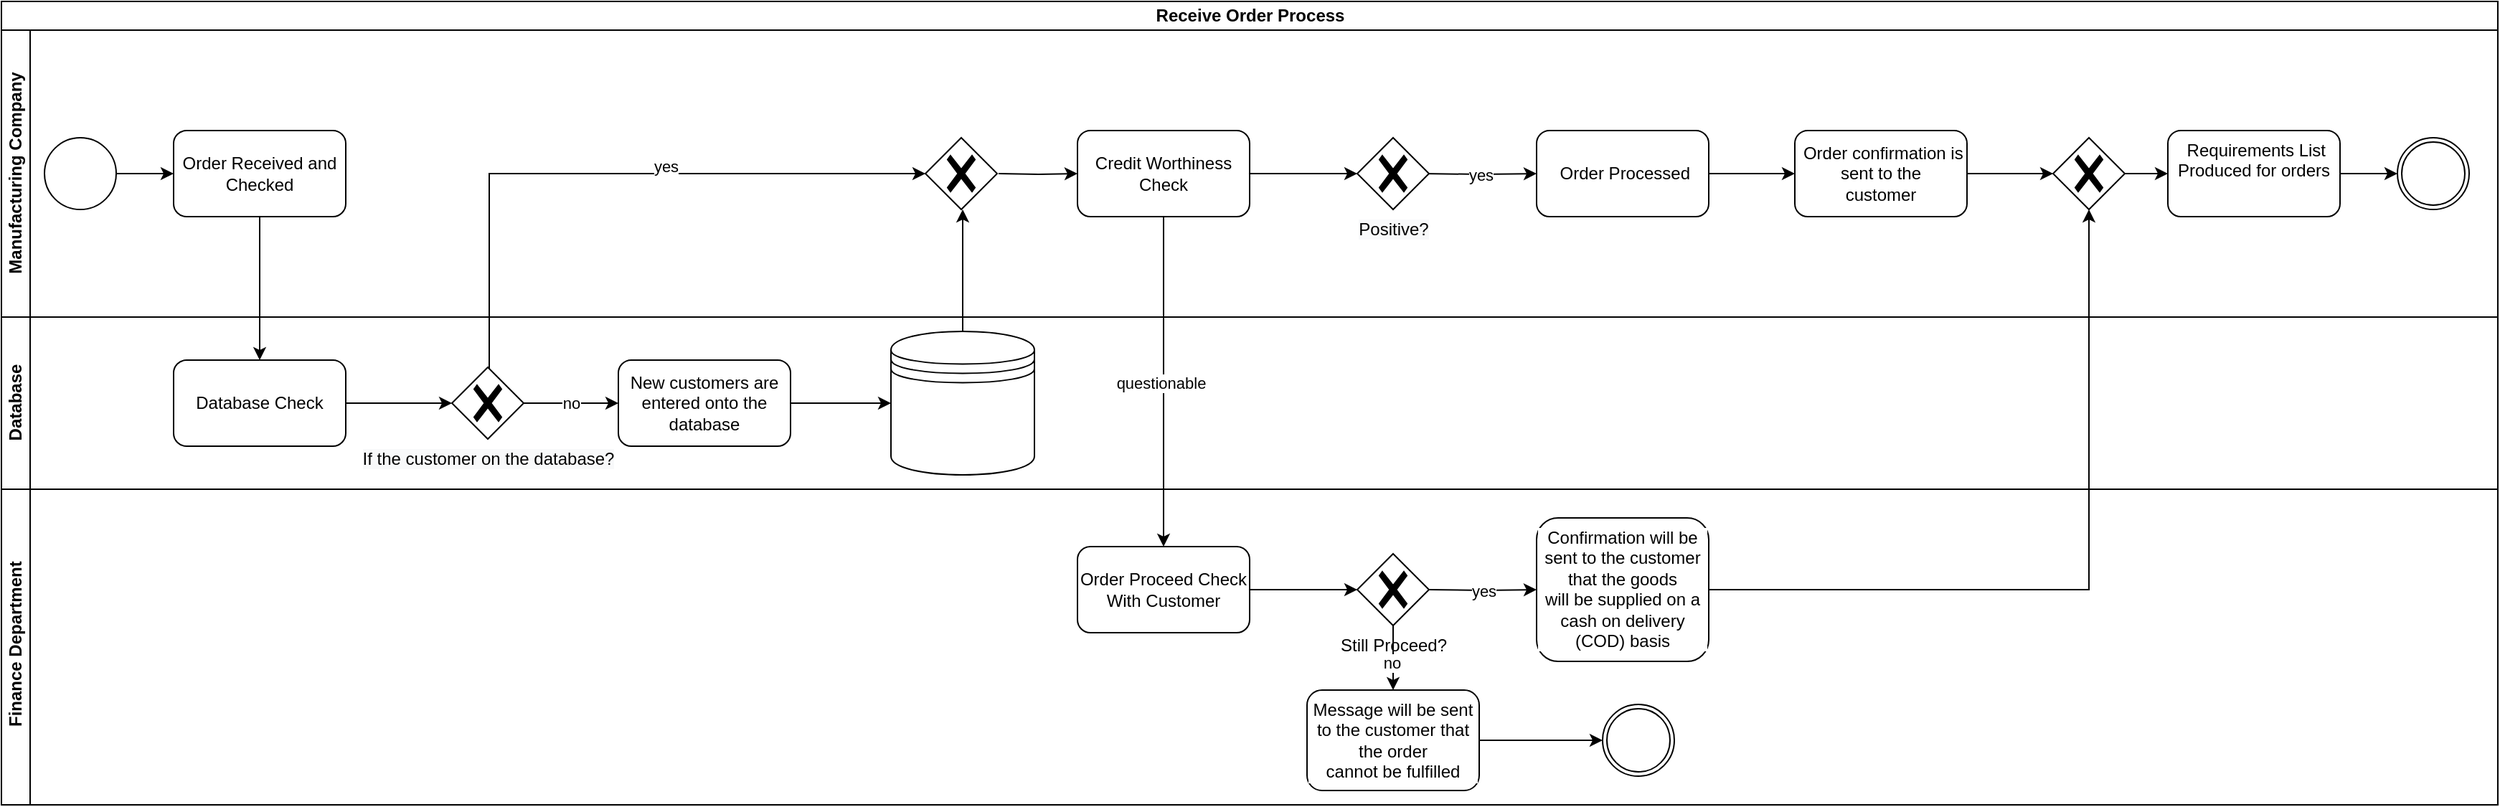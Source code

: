 <mxfile version="20.5.1" type="github">
  <diagram id="prtHgNgQTEPvFCAcTncT" name="Page-1">
    <mxGraphModel dx="1166" dy="972" grid="1" gridSize="10" guides="1" tooltips="1" connect="1" arrows="1" fold="1" page="1" pageScale="1" pageWidth="827" pageHeight="1169" math="0" shadow="0">
      <root>
        <mxCell id="0" />
        <mxCell id="1" parent="0" />
        <mxCell id="EivGUYjmkYhkAb4sKnTX-15" value="&lt;span style=&quot;background-color: rgb(255, 255, 255);&quot;&gt;Receive Order Process&lt;/span&gt;" style="swimlane;html=1;childLayout=stackLayout;resizeParent=1;resizeParentMax=0;horizontal=1;startSize=20;horizontalStack=0;" vertex="1" parent="1">
          <mxGeometry x="100" y="320" width="1740" height="560" as="geometry" />
        </mxCell>
        <mxCell id="EivGUYjmkYhkAb4sKnTX-2" style="edgeStyle=orthogonalEdgeStyle;rounded=0;orthogonalLoop=1;jettySize=auto;html=1;" edge="1" parent="EivGUYjmkYhkAb4sKnTX-15" source="rM8yhRp2Du8uCQyztUbN-6" target="EivGUYjmkYhkAb4sKnTX-1">
          <mxGeometry relative="1" as="geometry" />
        </mxCell>
        <mxCell id="EivGUYjmkYhkAb4sKnTX-25" style="edgeStyle=orthogonalEdgeStyle;rounded=0;orthogonalLoop=1;jettySize=auto;html=1;" edge="1" parent="EivGUYjmkYhkAb4sKnTX-15" source="EivGUYjmkYhkAb4sKnTX-67" target="EivGUYjmkYhkAb4sKnTX-53">
          <mxGeometry relative="1" as="geometry">
            <mxPoint x="330" y="240" as="sourcePoint" />
            <mxPoint x="645.0" y="120.0" as="targetPoint" />
            <Array as="points">
              <mxPoint x="340" y="120" />
            </Array>
          </mxGeometry>
        </mxCell>
        <mxCell id="EivGUYjmkYhkAb4sKnTX-30" value="yes" style="edgeLabel;html=1;align=center;verticalAlign=middle;resizable=0;points=[];" vertex="1" connectable="0" parent="EivGUYjmkYhkAb4sKnTX-25">
          <mxGeometry x="0.175" y="5" relative="1" as="geometry">
            <mxPoint as="offset" />
          </mxGeometry>
        </mxCell>
        <mxCell id="EivGUYjmkYhkAb4sKnTX-17" value="Manufacturing Company" style="swimlane;html=1;startSize=20;horizontal=0;" vertex="1" parent="EivGUYjmkYhkAb4sKnTX-15">
          <mxGeometry y="20" width="1740" height="200" as="geometry" />
        </mxCell>
        <mxCell id="rM8yhRp2Du8uCQyztUbN-6" value="Order Received and Checked" style="rounded=1;whiteSpace=wrap;html=1;" parent="EivGUYjmkYhkAb4sKnTX-17" vertex="1">
          <mxGeometry x="120" y="70" width="120" height="60" as="geometry" />
        </mxCell>
        <mxCell id="EivGUYjmkYhkAb4sKnTX-33" value="yes" style="edgeStyle=orthogonalEdgeStyle;rounded=0;orthogonalLoop=1;jettySize=auto;html=1;" edge="1" parent="EivGUYjmkYhkAb4sKnTX-17" target="EivGUYjmkYhkAb4sKnTX-32">
          <mxGeometry relative="1" as="geometry">
            <mxPoint x="990" y="100" as="sourcePoint" />
          </mxGeometry>
        </mxCell>
        <mxCell id="EivGUYjmkYhkAb4sKnTX-26" style="edgeStyle=orthogonalEdgeStyle;rounded=0;orthogonalLoop=1;jettySize=auto;html=1;" edge="1" parent="EivGUYjmkYhkAb4sKnTX-17" source="EivGUYjmkYhkAb4sKnTX-23" target="EivGUYjmkYhkAb4sKnTX-65">
          <mxGeometry relative="1" as="geometry">
            <mxPoint x="930" y="100" as="targetPoint" />
          </mxGeometry>
        </mxCell>
        <mxCell id="EivGUYjmkYhkAb4sKnTX-23" value="Credit Worthiness Check" style="rounded=1;whiteSpace=wrap;html=1;" vertex="1" parent="EivGUYjmkYhkAb4sKnTX-17">
          <mxGeometry x="750" y="70" width="120" height="60" as="geometry" />
        </mxCell>
        <mxCell id="EivGUYjmkYhkAb4sKnTX-29" style="edgeStyle=orthogonalEdgeStyle;rounded=0;orthogonalLoop=1;jettySize=auto;html=1;" edge="1" parent="EivGUYjmkYhkAb4sKnTX-17" target="EivGUYjmkYhkAb4sKnTX-23">
          <mxGeometry relative="1" as="geometry">
            <mxPoint x="695" y="100" as="sourcePoint" />
          </mxGeometry>
        </mxCell>
        <mxCell id="EivGUYjmkYhkAb4sKnTX-31" style="edgeStyle=orthogonalEdgeStyle;rounded=0;orthogonalLoop=1;jettySize=auto;html=1;" edge="1" parent="EivGUYjmkYhkAb4sKnTX-17" source="EivGUYjmkYhkAb4sKnTX-81" target="rM8yhRp2Du8uCQyztUbN-6">
          <mxGeometry relative="1" as="geometry">
            <mxPoint x="80" y="100" as="sourcePoint" />
          </mxGeometry>
        </mxCell>
        <mxCell id="EivGUYjmkYhkAb4sKnTX-32" value="&amp;nbsp;Order Processed" style="rounded=1;whiteSpace=wrap;html=1;" vertex="1" parent="EivGUYjmkYhkAb4sKnTX-17">
          <mxGeometry x="1070" y="70" width="120" height="60" as="geometry" />
        </mxCell>
        <mxCell id="EivGUYjmkYhkAb4sKnTX-76" style="edgeStyle=orthogonalEdgeStyle;rounded=0;orthogonalLoop=1;jettySize=auto;html=1;" edge="1" parent="EivGUYjmkYhkAb4sKnTX-17" source="EivGUYjmkYhkAb4sKnTX-34" target="EivGUYjmkYhkAb4sKnTX-75">
          <mxGeometry relative="1" as="geometry" />
        </mxCell>
        <mxCell id="EivGUYjmkYhkAb4sKnTX-34" value="&amp;nbsp;Order confirmation is sent to the &lt;br/&gt;customer" style="whiteSpace=wrap;html=1;rounded=1;" vertex="1" parent="EivGUYjmkYhkAb4sKnTX-17">
          <mxGeometry x="1250" y="70" width="120" height="60" as="geometry" />
        </mxCell>
        <mxCell id="EivGUYjmkYhkAb4sKnTX-35" value="" style="edgeStyle=orthogonalEdgeStyle;rounded=0;orthogonalLoop=1;jettySize=auto;html=1;" edge="1" parent="EivGUYjmkYhkAb4sKnTX-17" source="EivGUYjmkYhkAb4sKnTX-32" target="EivGUYjmkYhkAb4sKnTX-34">
          <mxGeometry relative="1" as="geometry" />
        </mxCell>
        <mxCell id="EivGUYjmkYhkAb4sKnTX-53" value="" style="points=[[0.25,0.25,0],[0.5,0,0],[0.75,0.25,0],[1,0.5,0],[0.75,0.75,0],[0.5,1,0],[0.25,0.75,0],[0,0.5,0]];shape=mxgraph.bpmn.gateway2;html=1;verticalLabelPosition=bottom;labelBackgroundColor=#ffffff;verticalAlign=top;align=center;perimeter=rhombusPerimeter;outlineConnect=0;outline=none;symbol=none;gwType=exclusive;" vertex="1" parent="EivGUYjmkYhkAb4sKnTX-17">
          <mxGeometry x="644" y="75" width="50" height="50" as="geometry" />
        </mxCell>
        <mxCell id="EivGUYjmkYhkAb4sKnTX-65" value="&lt;span style=&quot;background-color: rgb(248, 249, 250);&quot;&gt;Positive?&lt;/span&gt;" style="points=[[0.25,0.25,0],[0.5,0,0],[0.75,0.25,0],[1,0.5,0],[0.75,0.75,0],[0.5,1,0],[0.25,0.75,0],[0,0.5,0]];shape=mxgraph.bpmn.gateway2;html=1;verticalLabelPosition=bottom;labelBackgroundColor=#ffffff;verticalAlign=top;align=center;perimeter=rhombusPerimeter;outlineConnect=0;outline=none;symbol=none;gwType=exclusive;" vertex="1" parent="EivGUYjmkYhkAb4sKnTX-17">
          <mxGeometry x="945" y="75" width="50" height="50" as="geometry" />
        </mxCell>
        <mxCell id="EivGUYjmkYhkAb4sKnTX-78" style="edgeStyle=orthogonalEdgeStyle;rounded=0;orthogonalLoop=1;jettySize=auto;html=1;" edge="1" parent="EivGUYjmkYhkAb4sKnTX-17" source="EivGUYjmkYhkAb4sKnTX-75" target="EivGUYjmkYhkAb4sKnTX-77">
          <mxGeometry relative="1" as="geometry" />
        </mxCell>
        <mxCell id="EivGUYjmkYhkAb4sKnTX-75" value="" style="points=[[0.25,0.25,0],[0.5,0,0],[0.75,0.25,0],[1,0.5,0],[0.75,0.75,0],[0.5,1,0],[0.25,0.75,0],[0,0.5,0]];shape=mxgraph.bpmn.gateway2;html=1;verticalLabelPosition=bottom;labelBackgroundColor=#ffffff;verticalAlign=top;align=center;perimeter=rhombusPerimeter;outlineConnect=0;outline=none;symbol=none;gwType=exclusive;" vertex="1" parent="EivGUYjmkYhkAb4sKnTX-17">
          <mxGeometry x="1430" y="75" width="50" height="50" as="geometry" />
        </mxCell>
        <mxCell id="EivGUYjmkYhkAb4sKnTX-80" style="edgeStyle=orthogonalEdgeStyle;rounded=0;orthogonalLoop=1;jettySize=auto;html=1;" edge="1" parent="EivGUYjmkYhkAb4sKnTX-17" source="EivGUYjmkYhkAb4sKnTX-77" target="EivGUYjmkYhkAb4sKnTX-79">
          <mxGeometry relative="1" as="geometry" />
        </mxCell>
        <mxCell id="EivGUYjmkYhkAb4sKnTX-77" value="&amp;nbsp;Requirements List Produced for orders" style="rounded=1;whiteSpace=wrap;html=1;verticalAlign=top;labelBackgroundColor=#ffffff;" vertex="1" parent="EivGUYjmkYhkAb4sKnTX-17">
          <mxGeometry x="1510" y="70" width="120" height="60" as="geometry" />
        </mxCell>
        <mxCell id="EivGUYjmkYhkAb4sKnTX-79" value="" style="points=[[0.145,0.145,0],[0.5,0,0],[0.855,0.145,0],[1,0.5,0],[0.855,0.855,0],[0.5,1,0],[0.145,0.855,0],[0,0.5,0]];shape=mxgraph.bpmn.event;html=1;verticalLabelPosition=bottom;labelBackgroundColor=#ffffff;verticalAlign=top;align=center;perimeter=ellipsePerimeter;outlineConnect=0;aspect=fixed;outline=throwing;symbol=general;" vertex="1" parent="EivGUYjmkYhkAb4sKnTX-17">
          <mxGeometry x="1670" y="75" width="50" height="50" as="geometry" />
        </mxCell>
        <mxCell id="EivGUYjmkYhkAb4sKnTX-81" value="" style="points=[[0.145,0.145,0],[0.5,0,0],[0.855,0.145,0],[1,0.5,0],[0.855,0.855,0],[0.5,1,0],[0.145,0.855,0],[0,0.5,0]];shape=mxgraph.bpmn.event;html=1;verticalLabelPosition=bottom;labelBackgroundColor=#ffffff;verticalAlign=top;align=center;perimeter=ellipsePerimeter;outlineConnect=0;aspect=fixed;outline=standard;symbol=general;" vertex="1" parent="EivGUYjmkYhkAb4sKnTX-17">
          <mxGeometry x="30" y="75" width="50" height="50" as="geometry" />
        </mxCell>
        <mxCell id="EivGUYjmkYhkAb4sKnTX-18" value="Database" style="swimlane;html=1;startSize=20;horizontal=0;" vertex="1" parent="EivGUYjmkYhkAb4sKnTX-15">
          <mxGeometry y="220" width="1740" height="120" as="geometry" />
        </mxCell>
        <mxCell id="EivGUYjmkYhkAb4sKnTX-1" value="Database Check" style="rounded=1;whiteSpace=wrap;html=1;" vertex="1" parent="EivGUYjmkYhkAb4sKnTX-18">
          <mxGeometry x="120" y="30" width="120" height="60" as="geometry" />
        </mxCell>
        <mxCell id="EivGUYjmkYhkAb4sKnTX-21" value="no" style="edgeStyle=orthogonalEdgeStyle;rounded=0;orthogonalLoop=1;jettySize=auto;html=1;" edge="1" parent="EivGUYjmkYhkAb4sKnTX-18" source="EivGUYjmkYhkAb4sKnTX-67" target="EivGUYjmkYhkAb4sKnTX-20">
          <mxGeometry relative="1" as="geometry">
            <mxPoint x="370" y="60" as="sourcePoint" />
          </mxGeometry>
        </mxCell>
        <mxCell id="EivGUYjmkYhkAb4sKnTX-3" style="edgeStyle=orthogonalEdgeStyle;rounded=0;orthogonalLoop=1;jettySize=auto;html=1;" edge="1" parent="EivGUYjmkYhkAb4sKnTX-18" source="EivGUYjmkYhkAb4sKnTX-1" target="EivGUYjmkYhkAb4sKnTX-67">
          <mxGeometry relative="1" as="geometry">
            <mxPoint x="290" y="60" as="targetPoint" />
          </mxGeometry>
        </mxCell>
        <mxCell id="EivGUYjmkYhkAb4sKnTX-22" style="edgeStyle=orthogonalEdgeStyle;rounded=0;orthogonalLoop=1;jettySize=auto;html=1;" edge="1" parent="EivGUYjmkYhkAb4sKnTX-18" source="EivGUYjmkYhkAb4sKnTX-20" target="EivGUYjmkYhkAb4sKnTX-4">
          <mxGeometry relative="1" as="geometry" />
        </mxCell>
        <mxCell id="EivGUYjmkYhkAb4sKnTX-20" value="New customers are entered onto the database" style="rounded=1;whiteSpace=wrap;html=1;" vertex="1" parent="EivGUYjmkYhkAb4sKnTX-18">
          <mxGeometry x="430" y="30" width="120" height="60" as="geometry" />
        </mxCell>
        <mxCell id="EivGUYjmkYhkAb4sKnTX-4" value="" style="shape=datastore;whiteSpace=wrap;html=1;labelPosition=center;verticalLabelPosition=bottom;align=center;verticalAlign=top;" vertex="1" parent="EivGUYjmkYhkAb4sKnTX-18">
          <mxGeometry x="620" y="10" width="100" height="100" as="geometry" />
        </mxCell>
        <mxCell id="EivGUYjmkYhkAb4sKnTX-67" value="&lt;span style=&quot;background-color: rgb(248, 249, 250);&quot;&gt;If the customer on the database?&lt;/span&gt;" style="points=[[0.25,0.25,0],[0.5,0,0],[0.75,0.25,0],[1,0.5,0],[0.75,0.75,0],[0.5,1,0],[0.25,0.75,0],[0,0.5,0]];shape=mxgraph.bpmn.gateway2;html=1;verticalLabelPosition=bottom;labelBackgroundColor=#ffffff;verticalAlign=top;align=center;perimeter=rhombusPerimeter;outlineConnect=0;outline=none;symbol=none;gwType=exclusive;" vertex="1" parent="EivGUYjmkYhkAb4sKnTX-18">
          <mxGeometry x="314" y="35" width="50" height="50" as="geometry" />
        </mxCell>
        <mxCell id="EivGUYjmkYhkAb4sKnTX-28" style="edgeStyle=orthogonalEdgeStyle;rounded=0;orthogonalLoop=1;jettySize=auto;html=1;" edge="1" parent="EivGUYjmkYhkAb4sKnTX-15" source="EivGUYjmkYhkAb4sKnTX-4">
          <mxGeometry relative="1" as="geometry">
            <mxPoint x="670" y="145" as="targetPoint" />
          </mxGeometry>
        </mxCell>
        <mxCell id="EivGUYjmkYhkAb4sKnTX-16" value="&amp;nbsp;Finance Department" style="swimlane;html=1;startSize=20;horizontal=0;" vertex="1" parent="EivGUYjmkYhkAb4sKnTX-15">
          <mxGeometry y="340" width="1740" height="220" as="geometry" />
        </mxCell>
        <mxCell id="EivGUYjmkYhkAb4sKnTX-58" style="edgeStyle=orthogonalEdgeStyle;rounded=0;orthogonalLoop=1;jettySize=auto;html=1;" edge="1" parent="EivGUYjmkYhkAb4sKnTX-16" source="EivGUYjmkYhkAb4sKnTX-43" target="EivGUYjmkYhkAb4sKnTX-66">
          <mxGeometry relative="1" as="geometry">
            <mxPoint x="945" y="70" as="targetPoint" />
          </mxGeometry>
        </mxCell>
        <mxCell id="EivGUYjmkYhkAb4sKnTX-43" value="Order Proceed Check With Customer" style="whiteSpace=wrap;html=1;rounded=1;" vertex="1" parent="EivGUYjmkYhkAb4sKnTX-16">
          <mxGeometry x="750" y="40" width="120" height="60" as="geometry" />
        </mxCell>
        <mxCell id="EivGUYjmkYhkAb4sKnTX-61" value="yes" style="edgeStyle=orthogonalEdgeStyle;rounded=0;orthogonalLoop=1;jettySize=auto;html=1;" edge="1" parent="EivGUYjmkYhkAb4sKnTX-16" target="EivGUYjmkYhkAb4sKnTX-60">
          <mxGeometry relative="1" as="geometry">
            <mxPoint x="995" y="70" as="sourcePoint" />
          </mxGeometry>
        </mxCell>
        <mxCell id="EivGUYjmkYhkAb4sKnTX-60" value="Confirmation will be sent to the customer that the goods &lt;br&gt;will be supplied on a cash on delivery (COD) basis" style="rounded=1;whiteSpace=wrap;html=1;verticalAlign=top;labelBackgroundColor=#ffffff;" vertex="1" parent="EivGUYjmkYhkAb4sKnTX-16">
          <mxGeometry x="1070" y="20" width="120" height="100" as="geometry" />
        </mxCell>
        <mxCell id="EivGUYjmkYhkAb4sKnTX-66" value="Still Proceed?" style="points=[[0.25,0.25,0],[0.5,0,0],[0.75,0.25,0],[1,0.5,0],[0.75,0.75,0],[0.5,1,0],[0.25,0.75,0],[0,0.5,0]];shape=mxgraph.bpmn.gateway2;html=1;verticalLabelPosition=bottom;labelBackgroundColor=#ffffff;verticalAlign=top;align=center;perimeter=rhombusPerimeter;outlineConnect=0;outline=none;symbol=none;gwType=exclusive;" vertex="1" parent="EivGUYjmkYhkAb4sKnTX-16">
          <mxGeometry x="945" y="45" width="50" height="50" as="geometry" />
        </mxCell>
        <mxCell id="EivGUYjmkYhkAb4sKnTX-72" style="edgeStyle=orthogonalEdgeStyle;rounded=0;orthogonalLoop=1;jettySize=auto;html=1;" edge="1" parent="EivGUYjmkYhkAb4sKnTX-16" source="EivGUYjmkYhkAb4sKnTX-62" target="EivGUYjmkYhkAb4sKnTX-71">
          <mxGeometry relative="1" as="geometry" />
        </mxCell>
        <mxCell id="EivGUYjmkYhkAb4sKnTX-62" value="Message will be sent to the customer that the order &lt;br/&gt;cannot be fulfilled" style="rounded=1;whiteSpace=wrap;html=1;verticalAlign=top;labelBackgroundColor=#ffffff;" vertex="1" parent="EivGUYjmkYhkAb4sKnTX-16">
          <mxGeometry x="910" y="140" width="120" height="70" as="geometry" />
        </mxCell>
        <mxCell id="EivGUYjmkYhkAb4sKnTX-64" style="edgeStyle=orthogonalEdgeStyle;rounded=0;orthogonalLoop=1;jettySize=auto;html=1;entryX=0.5;entryY=0;entryDx=0;entryDy=0;" edge="1" parent="EivGUYjmkYhkAb4sKnTX-16" source="EivGUYjmkYhkAb4sKnTX-66" target="EivGUYjmkYhkAb4sKnTX-62">
          <mxGeometry relative="1" as="geometry">
            <mxPoint x="970" y="95" as="sourcePoint" />
          </mxGeometry>
        </mxCell>
        <mxCell id="EivGUYjmkYhkAb4sKnTX-70" value="no" style="edgeLabel;html=1;align=center;verticalAlign=middle;resizable=0;points=[];" vertex="1" connectable="0" parent="EivGUYjmkYhkAb4sKnTX-64">
          <mxGeometry x="0.164" y="-1" relative="1" as="geometry">
            <mxPoint as="offset" />
          </mxGeometry>
        </mxCell>
        <mxCell id="EivGUYjmkYhkAb4sKnTX-71" value="" style="points=[[0.145,0.145,0],[0.5,0,0],[0.855,0.145,0],[1,0.5,0],[0.855,0.855,0],[0.5,1,0],[0.145,0.855,0],[0,0.5,0]];shape=mxgraph.bpmn.event;html=1;verticalLabelPosition=bottom;labelBackgroundColor=#ffffff;verticalAlign=top;align=center;perimeter=ellipsePerimeter;outlineConnect=0;aspect=fixed;outline=throwing;symbol=general;" vertex="1" parent="EivGUYjmkYhkAb4sKnTX-16">
          <mxGeometry x="1116" y="150" width="50" height="50" as="geometry" />
        </mxCell>
        <mxCell id="EivGUYjmkYhkAb4sKnTX-45" style="edgeStyle=orthogonalEdgeStyle;rounded=0;orthogonalLoop=1;jettySize=auto;html=1;" edge="1" parent="EivGUYjmkYhkAb4sKnTX-15" source="EivGUYjmkYhkAb4sKnTX-23" target="EivGUYjmkYhkAb4sKnTX-43">
          <mxGeometry relative="1" as="geometry" />
        </mxCell>
        <mxCell id="EivGUYjmkYhkAb4sKnTX-46" value="questionable" style="edgeLabel;html=1;align=center;verticalAlign=middle;resizable=0;points=[];" vertex="1" connectable="0" parent="EivGUYjmkYhkAb4sKnTX-45">
          <mxGeometry x="0.003" y="-2" relative="1" as="geometry">
            <mxPoint as="offset" />
          </mxGeometry>
        </mxCell>
        <mxCell id="EivGUYjmkYhkAb4sKnTX-73" style="edgeStyle=orthogonalEdgeStyle;rounded=0;orthogonalLoop=1;jettySize=auto;html=1;entryX=0.5;entryY=1;entryDx=0;entryDy=0;entryPerimeter=0;" edge="1" parent="EivGUYjmkYhkAb4sKnTX-15" source="EivGUYjmkYhkAb4sKnTX-60" target="EivGUYjmkYhkAb4sKnTX-75">
          <mxGeometry relative="1" as="geometry">
            <mxPoint x="1490" y="180" as="targetPoint" />
          </mxGeometry>
        </mxCell>
      </root>
    </mxGraphModel>
  </diagram>
</mxfile>
